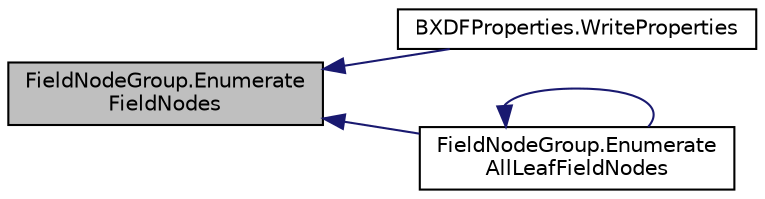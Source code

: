 digraph "FieldNodeGroup.EnumerateFieldNodes"
{
  edge [fontname="Helvetica",fontsize="10",labelfontname="Helvetica",labelfontsize="10"];
  node [fontname="Helvetica",fontsize="10",shape=record];
  rankdir="LR";
  Node21 [label="FieldNodeGroup.Enumerate\lFieldNodes",height=0.2,width=0.4,color="black", fillcolor="grey75", style="filled", fontcolor="black"];
  Node21 -> Node22 [dir="back",color="midnightblue",fontsize="10",style="solid"];
  Node22 [label="BXDFProperties.WriteProperties",height=0.2,width=0.4,color="black", fillcolor="white", style="filled",URL="$class_b_x_d_f_properties.html#ad03a0259c98a0a1f59ffec47d7688185",tooltip="Writes out the properties file in XML format for the node with the base provided to the path provided..."];
  Node21 -> Node23 [dir="back",color="midnightblue",fontsize="10",style="solid"];
  Node23 [label="FieldNodeGroup.Enumerate\lAllLeafFieldNodes",height=0.2,width=0.4,color="black", fillcolor="white", style="filled",URL="$class_field_node_group.html#a3451813e80e498e9614586b2480a7c1f",tooltip="Enumerates through each child FieldNode in all child FieldNodeGroups. "];
  Node23 -> Node23 [dir="back",color="midnightblue",fontsize="10",style="solid"];
}
